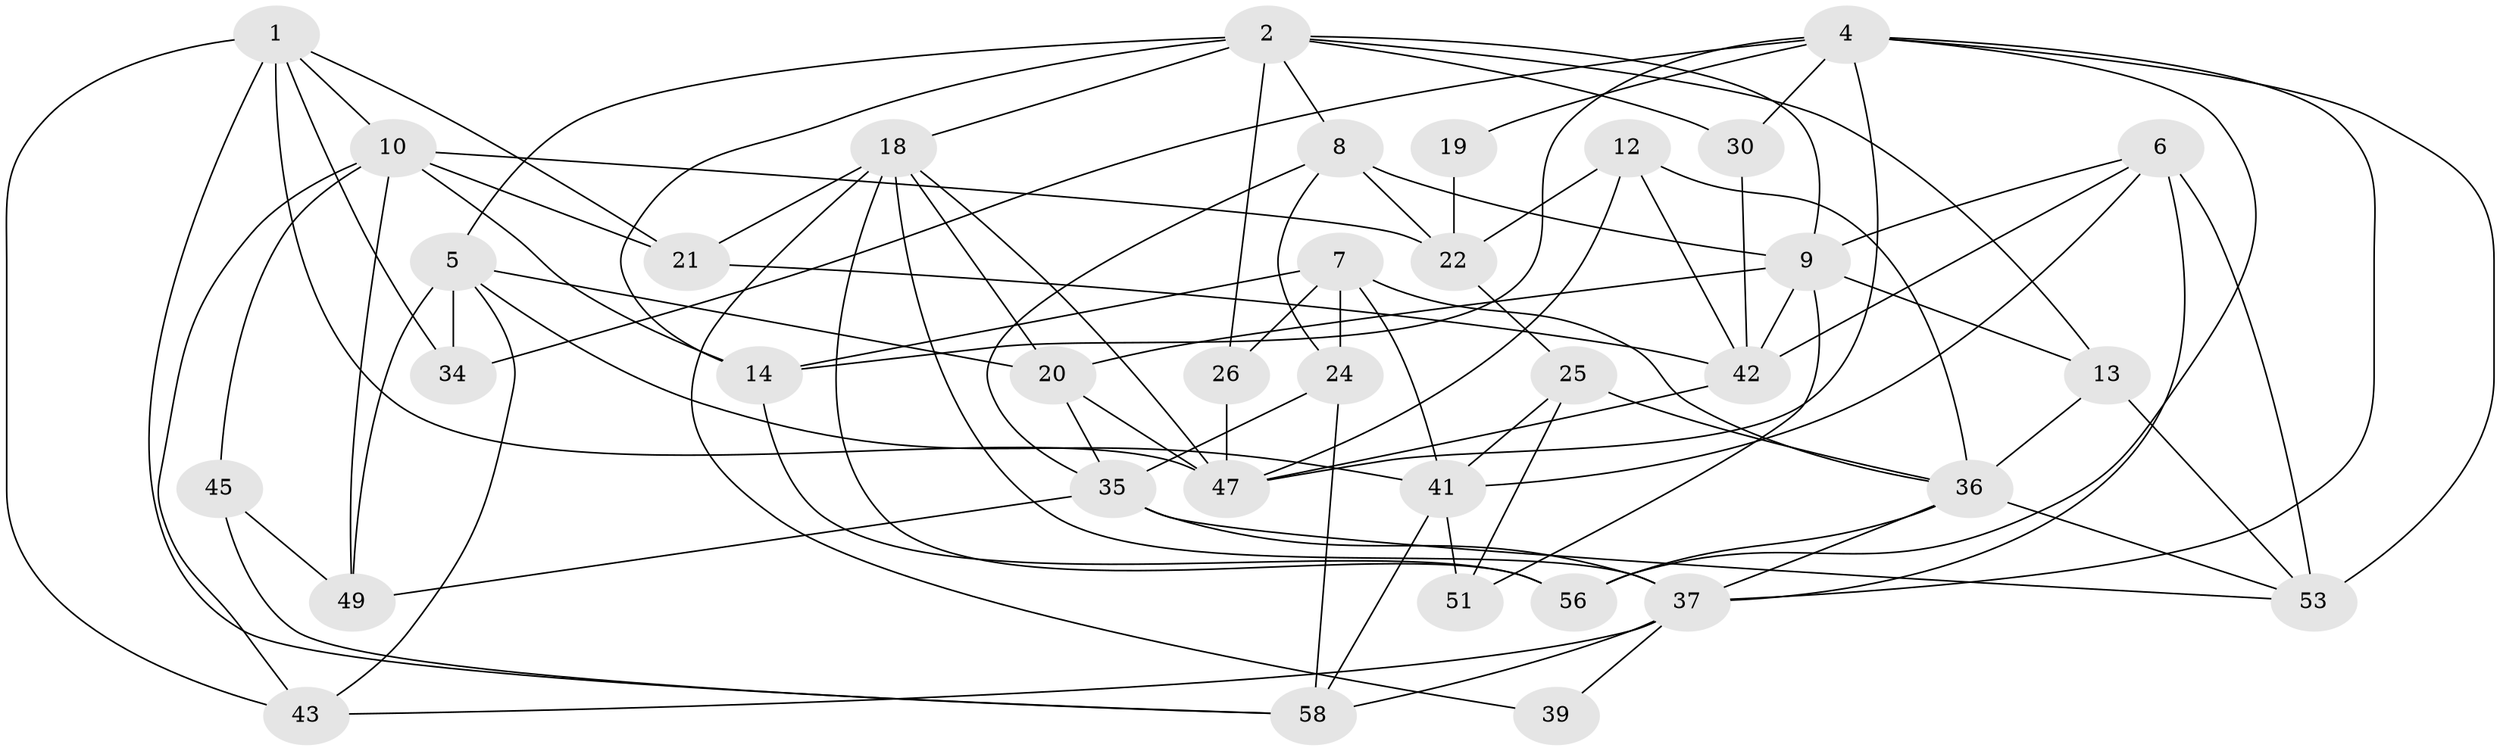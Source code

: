 // original degree distribution, {4: 0.2833333333333333, 6: 0.13333333333333333, 5: 0.18333333333333332, 2: 0.11666666666666667, 3: 0.26666666666666666, 7: 0.016666666666666666}
// Generated by graph-tools (version 1.1) at 2025/11/02/27/25 16:11:22]
// undirected, 36 vertices, 90 edges
graph export_dot {
graph [start="1"]
  node [color=gray90,style=filled];
  1 [super="+3"];
  2 [super="+15"];
  4 [super="+32"];
  5 [super="+28"];
  6 [super="+16"];
  7 [super="+33"];
  8 [super="+52"];
  9 [super="+46"];
  10 [super="+11"];
  12 [super="+31"];
  13 [super="+17"];
  14 [super="+44"];
  18 [super="+23"];
  19;
  20 [super="+27"];
  21;
  22;
  24 [super="+29"];
  25 [super="+54"];
  26 [super="+55"];
  30 [super="+38"];
  34;
  35 [super="+40"];
  36 [super="+50"];
  37 [super="+60"];
  39;
  41;
  42 [super="+57"];
  43;
  45;
  47 [super="+48"];
  49;
  51;
  53;
  56;
  58 [super="+59"];
  1 -- 21;
  1 -- 43;
  1 -- 47;
  1 -- 34;
  1 -- 10;
  1 -- 58;
  2 -- 8;
  2 -- 5;
  2 -- 13;
  2 -- 14;
  2 -- 30;
  2 -- 18;
  2 -- 9;
  2 -- 26;
  4 -- 56;
  4 -- 19;
  4 -- 34;
  4 -- 53;
  4 -- 14;
  4 -- 37;
  4 -- 30;
  4 -- 47;
  5 -- 43;
  5 -- 20;
  5 -- 34;
  5 -- 41;
  5 -- 49;
  6 -- 9;
  6 -- 37;
  6 -- 53;
  6 -- 41;
  6 -- 42;
  7 -- 36;
  7 -- 24 [weight=2];
  7 -- 41;
  7 -- 26;
  7 -- 14 [weight=2];
  8 -- 24;
  8 -- 9;
  8 -- 35;
  8 -- 22;
  9 -- 51;
  9 -- 42 [weight=2];
  9 -- 20;
  9 -- 13;
  10 -- 45;
  10 -- 43;
  10 -- 21;
  10 -- 22;
  10 -- 49;
  10 -- 14;
  12 -- 42 [weight=2];
  12 -- 22;
  12 -- 47;
  12 -- 36;
  13 -- 53;
  13 -- 36;
  14 -- 56;
  18 -- 47;
  18 -- 37;
  18 -- 20;
  18 -- 21;
  18 -- 39;
  18 -- 56;
  19 -- 22;
  20 -- 47;
  20 -- 35;
  21 -- 42;
  22 -- 25;
  24 -- 58;
  24 -- 35;
  25 -- 41;
  25 -- 51;
  25 -- 36;
  26 -- 47;
  30 -- 42;
  35 -- 53;
  35 -- 37 [weight=2];
  35 -- 49;
  36 -- 56;
  36 -- 37;
  36 -- 53;
  37 -- 39;
  37 -- 43;
  37 -- 58;
  41 -- 51;
  41 -- 58;
  42 -- 47;
  45 -- 49;
  45 -- 58;
}
